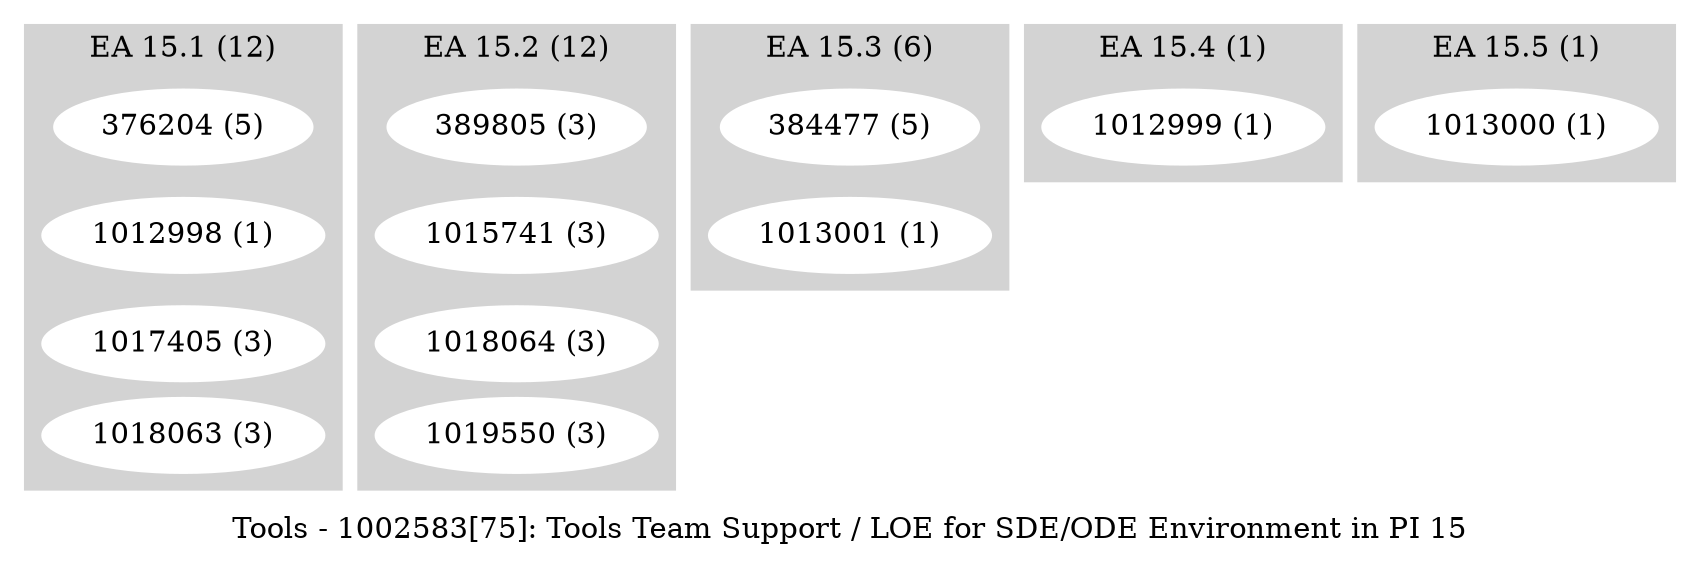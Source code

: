 digraph G {
    label = "Tools - 1002583[75]: Tools Team Support / LOE for SDE/ODE Environment in PI 15";
    ranksep = .1
    subgraph cluster_1 {
        style=filled;
        color=lightgrey;
        node [style=filled,color=white];
        "376204 (5)" ->       
        "1012998 (1)" ->       
        "1017405 (3)" ->       
        "1018063 (3)"
        [style=invis];
        label = "EA 15.1 (12)";
    }
    subgraph cluster_2 {
        style=filled;
        color=lightgrey;
        node [style=filled,color=white];
        "389805 (3)" ->       
        "1015741 (3)" ->       
        "1018064 (3)" ->       
        "1019550 (3)"
        [style=invis];
        label = "EA 15.2 (12)";
    }
    subgraph cluster_3 {
        style=filled;
        color=lightgrey;
        node [style=filled,color=white];
        "384477 (5)" ->       
        "1013001 (1)"
        [style=invis];
        label = "EA 15.3 (6)";
    }
    subgraph cluster_4 {
        style=filled;
        color=lightgrey;
        node [style=filled,color=white];
        "1012999 (1)"
        ;
        label = "EA 15.4 (1)";
    }
    subgraph cluster_5 {
        style=filled;
        color=lightgrey;
        node [style=filled,color=white];
        "1013000 (1)"
        ;
        label = "EA 15.5 (1)";
    }
}
